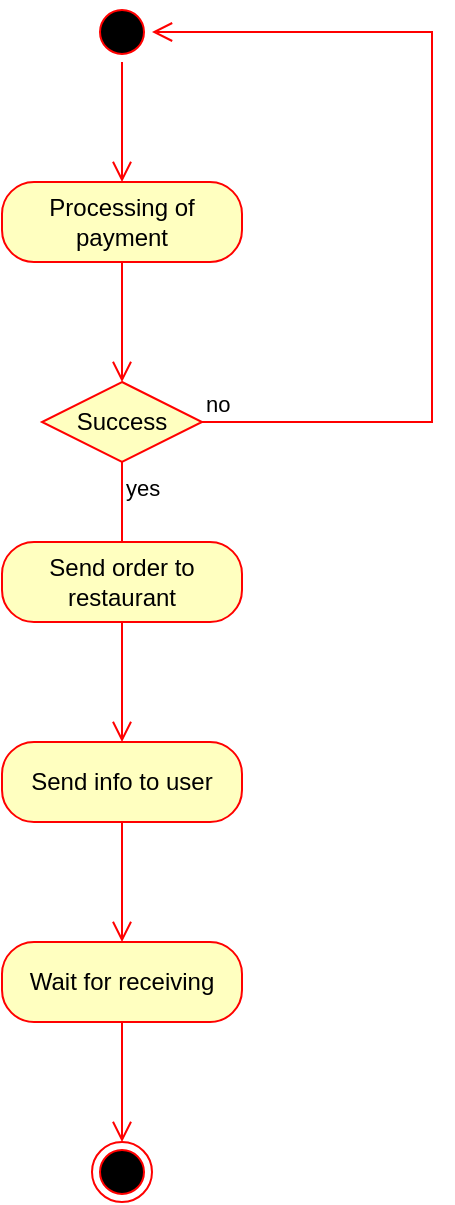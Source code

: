 <mxfile version="20.5.0" type="github">
  <diagram id="nApc--qrVaFKiWbex1Wd" name="Page-1">
    <mxGraphModel dx="1298" dy="719" grid="1" gridSize="10" guides="1" tooltips="1" connect="1" arrows="1" fold="1" page="1" pageScale="1" pageWidth="850" pageHeight="1100" math="0" shadow="0">
      <root>
        <mxCell id="0" />
        <mxCell id="1" parent="0" />
        <mxCell id="zeBjeRSk8NrVJ0DOL0eV-1" value="" style="ellipse;html=1;shape=startState;fillColor=#000000;strokeColor=#ff0000;" vertex="1" parent="1">
          <mxGeometry x="410" width="30" height="30" as="geometry" />
        </mxCell>
        <mxCell id="zeBjeRSk8NrVJ0DOL0eV-2" value="" style="edgeStyle=orthogonalEdgeStyle;html=1;verticalAlign=bottom;endArrow=open;endSize=8;strokeColor=#ff0000;rounded=0;" edge="1" source="zeBjeRSk8NrVJ0DOL0eV-1" parent="1">
          <mxGeometry relative="1" as="geometry">
            <mxPoint x="425" y="90" as="targetPoint" />
          </mxGeometry>
        </mxCell>
        <mxCell id="zeBjeRSk8NrVJ0DOL0eV-3" value="Processing of payment" style="rounded=1;whiteSpace=wrap;html=1;arcSize=40;fontColor=#000000;fillColor=#ffffc0;strokeColor=#ff0000;" vertex="1" parent="1">
          <mxGeometry x="365" y="90" width="120" height="40" as="geometry" />
        </mxCell>
        <mxCell id="zeBjeRSk8NrVJ0DOL0eV-4" value="" style="edgeStyle=orthogonalEdgeStyle;html=1;verticalAlign=bottom;endArrow=open;endSize=8;strokeColor=#ff0000;rounded=0;" edge="1" source="zeBjeRSk8NrVJ0DOL0eV-3" parent="1">
          <mxGeometry relative="1" as="geometry">
            <mxPoint x="425" y="190" as="targetPoint" />
          </mxGeometry>
        </mxCell>
        <mxCell id="zeBjeRSk8NrVJ0DOL0eV-5" value="Success" style="rhombus;whiteSpace=wrap;html=1;fillColor=#ffffc0;strokeColor=#ff0000;" vertex="1" parent="1">
          <mxGeometry x="385" y="190" width="80" height="40" as="geometry" />
        </mxCell>
        <mxCell id="zeBjeRSk8NrVJ0DOL0eV-6" value="no" style="edgeStyle=orthogonalEdgeStyle;html=1;align=left;verticalAlign=bottom;endArrow=open;endSize=8;strokeColor=#ff0000;rounded=0;entryX=1;entryY=0.5;entryDx=0;entryDy=0;" edge="1" source="zeBjeRSk8NrVJ0DOL0eV-5" parent="1" target="zeBjeRSk8NrVJ0DOL0eV-1">
          <mxGeometry x="-1" relative="1" as="geometry">
            <mxPoint x="560" y="10" as="targetPoint" />
            <Array as="points">
              <mxPoint x="580" y="210" />
              <mxPoint x="580" y="15" />
            </Array>
          </mxGeometry>
        </mxCell>
        <mxCell id="zeBjeRSk8NrVJ0DOL0eV-7" value="yes" style="edgeStyle=orthogonalEdgeStyle;html=1;align=left;verticalAlign=top;endArrow=open;endSize=8;strokeColor=#ff0000;rounded=0;" edge="1" source="zeBjeRSk8NrVJ0DOL0eV-5" parent="1">
          <mxGeometry x="-1" relative="1" as="geometry">
            <mxPoint x="425" y="290" as="targetPoint" />
          </mxGeometry>
        </mxCell>
        <mxCell id="zeBjeRSk8NrVJ0DOL0eV-8" value="Send order to restaurant" style="rounded=1;whiteSpace=wrap;html=1;arcSize=40;fontColor=#000000;fillColor=#ffffc0;strokeColor=#ff0000;" vertex="1" parent="1">
          <mxGeometry x="365" y="270" width="120" height="40" as="geometry" />
        </mxCell>
        <mxCell id="zeBjeRSk8NrVJ0DOL0eV-9" value="" style="edgeStyle=orthogonalEdgeStyle;html=1;verticalAlign=bottom;endArrow=open;endSize=8;strokeColor=#ff0000;rounded=0;" edge="1" source="zeBjeRSk8NrVJ0DOL0eV-8" parent="1">
          <mxGeometry relative="1" as="geometry">
            <mxPoint x="425" y="370" as="targetPoint" />
          </mxGeometry>
        </mxCell>
        <mxCell id="zeBjeRSk8NrVJ0DOL0eV-10" value="Send info to user" style="rounded=1;whiteSpace=wrap;html=1;arcSize=40;fontColor=#000000;fillColor=#ffffc0;strokeColor=#ff0000;" vertex="1" parent="1">
          <mxGeometry x="365" y="370" width="120" height="40" as="geometry" />
        </mxCell>
        <mxCell id="zeBjeRSk8NrVJ0DOL0eV-11" value="" style="edgeStyle=orthogonalEdgeStyle;html=1;verticalAlign=bottom;endArrow=open;endSize=8;strokeColor=#ff0000;rounded=0;" edge="1" source="zeBjeRSk8NrVJ0DOL0eV-10" parent="1">
          <mxGeometry relative="1" as="geometry">
            <mxPoint x="425" y="470" as="targetPoint" />
          </mxGeometry>
        </mxCell>
        <mxCell id="zeBjeRSk8NrVJ0DOL0eV-12" value="&lt;div style=&quot;text-align: left;&quot;&gt;&lt;span style=&quot;background-color: initial;&quot;&gt;Wait for receiving&lt;/span&gt;&lt;/div&gt;" style="rounded=1;whiteSpace=wrap;html=1;arcSize=40;fontColor=#000000;fillColor=#ffffc0;strokeColor=#ff0000;" vertex="1" parent="1">
          <mxGeometry x="365" y="470" width="120" height="40" as="geometry" />
        </mxCell>
        <mxCell id="zeBjeRSk8NrVJ0DOL0eV-13" value="" style="edgeStyle=orthogonalEdgeStyle;html=1;verticalAlign=bottom;endArrow=open;endSize=8;strokeColor=#ff0000;rounded=0;" edge="1" source="zeBjeRSk8NrVJ0DOL0eV-12" parent="1">
          <mxGeometry relative="1" as="geometry">
            <mxPoint x="425" y="570" as="targetPoint" />
          </mxGeometry>
        </mxCell>
        <mxCell id="zeBjeRSk8NrVJ0DOL0eV-14" value="" style="ellipse;html=1;shape=endState;fillColor=#000000;strokeColor=#ff0000;" vertex="1" parent="1">
          <mxGeometry x="410" y="570" width="30" height="30" as="geometry" />
        </mxCell>
      </root>
    </mxGraphModel>
  </diagram>
</mxfile>
